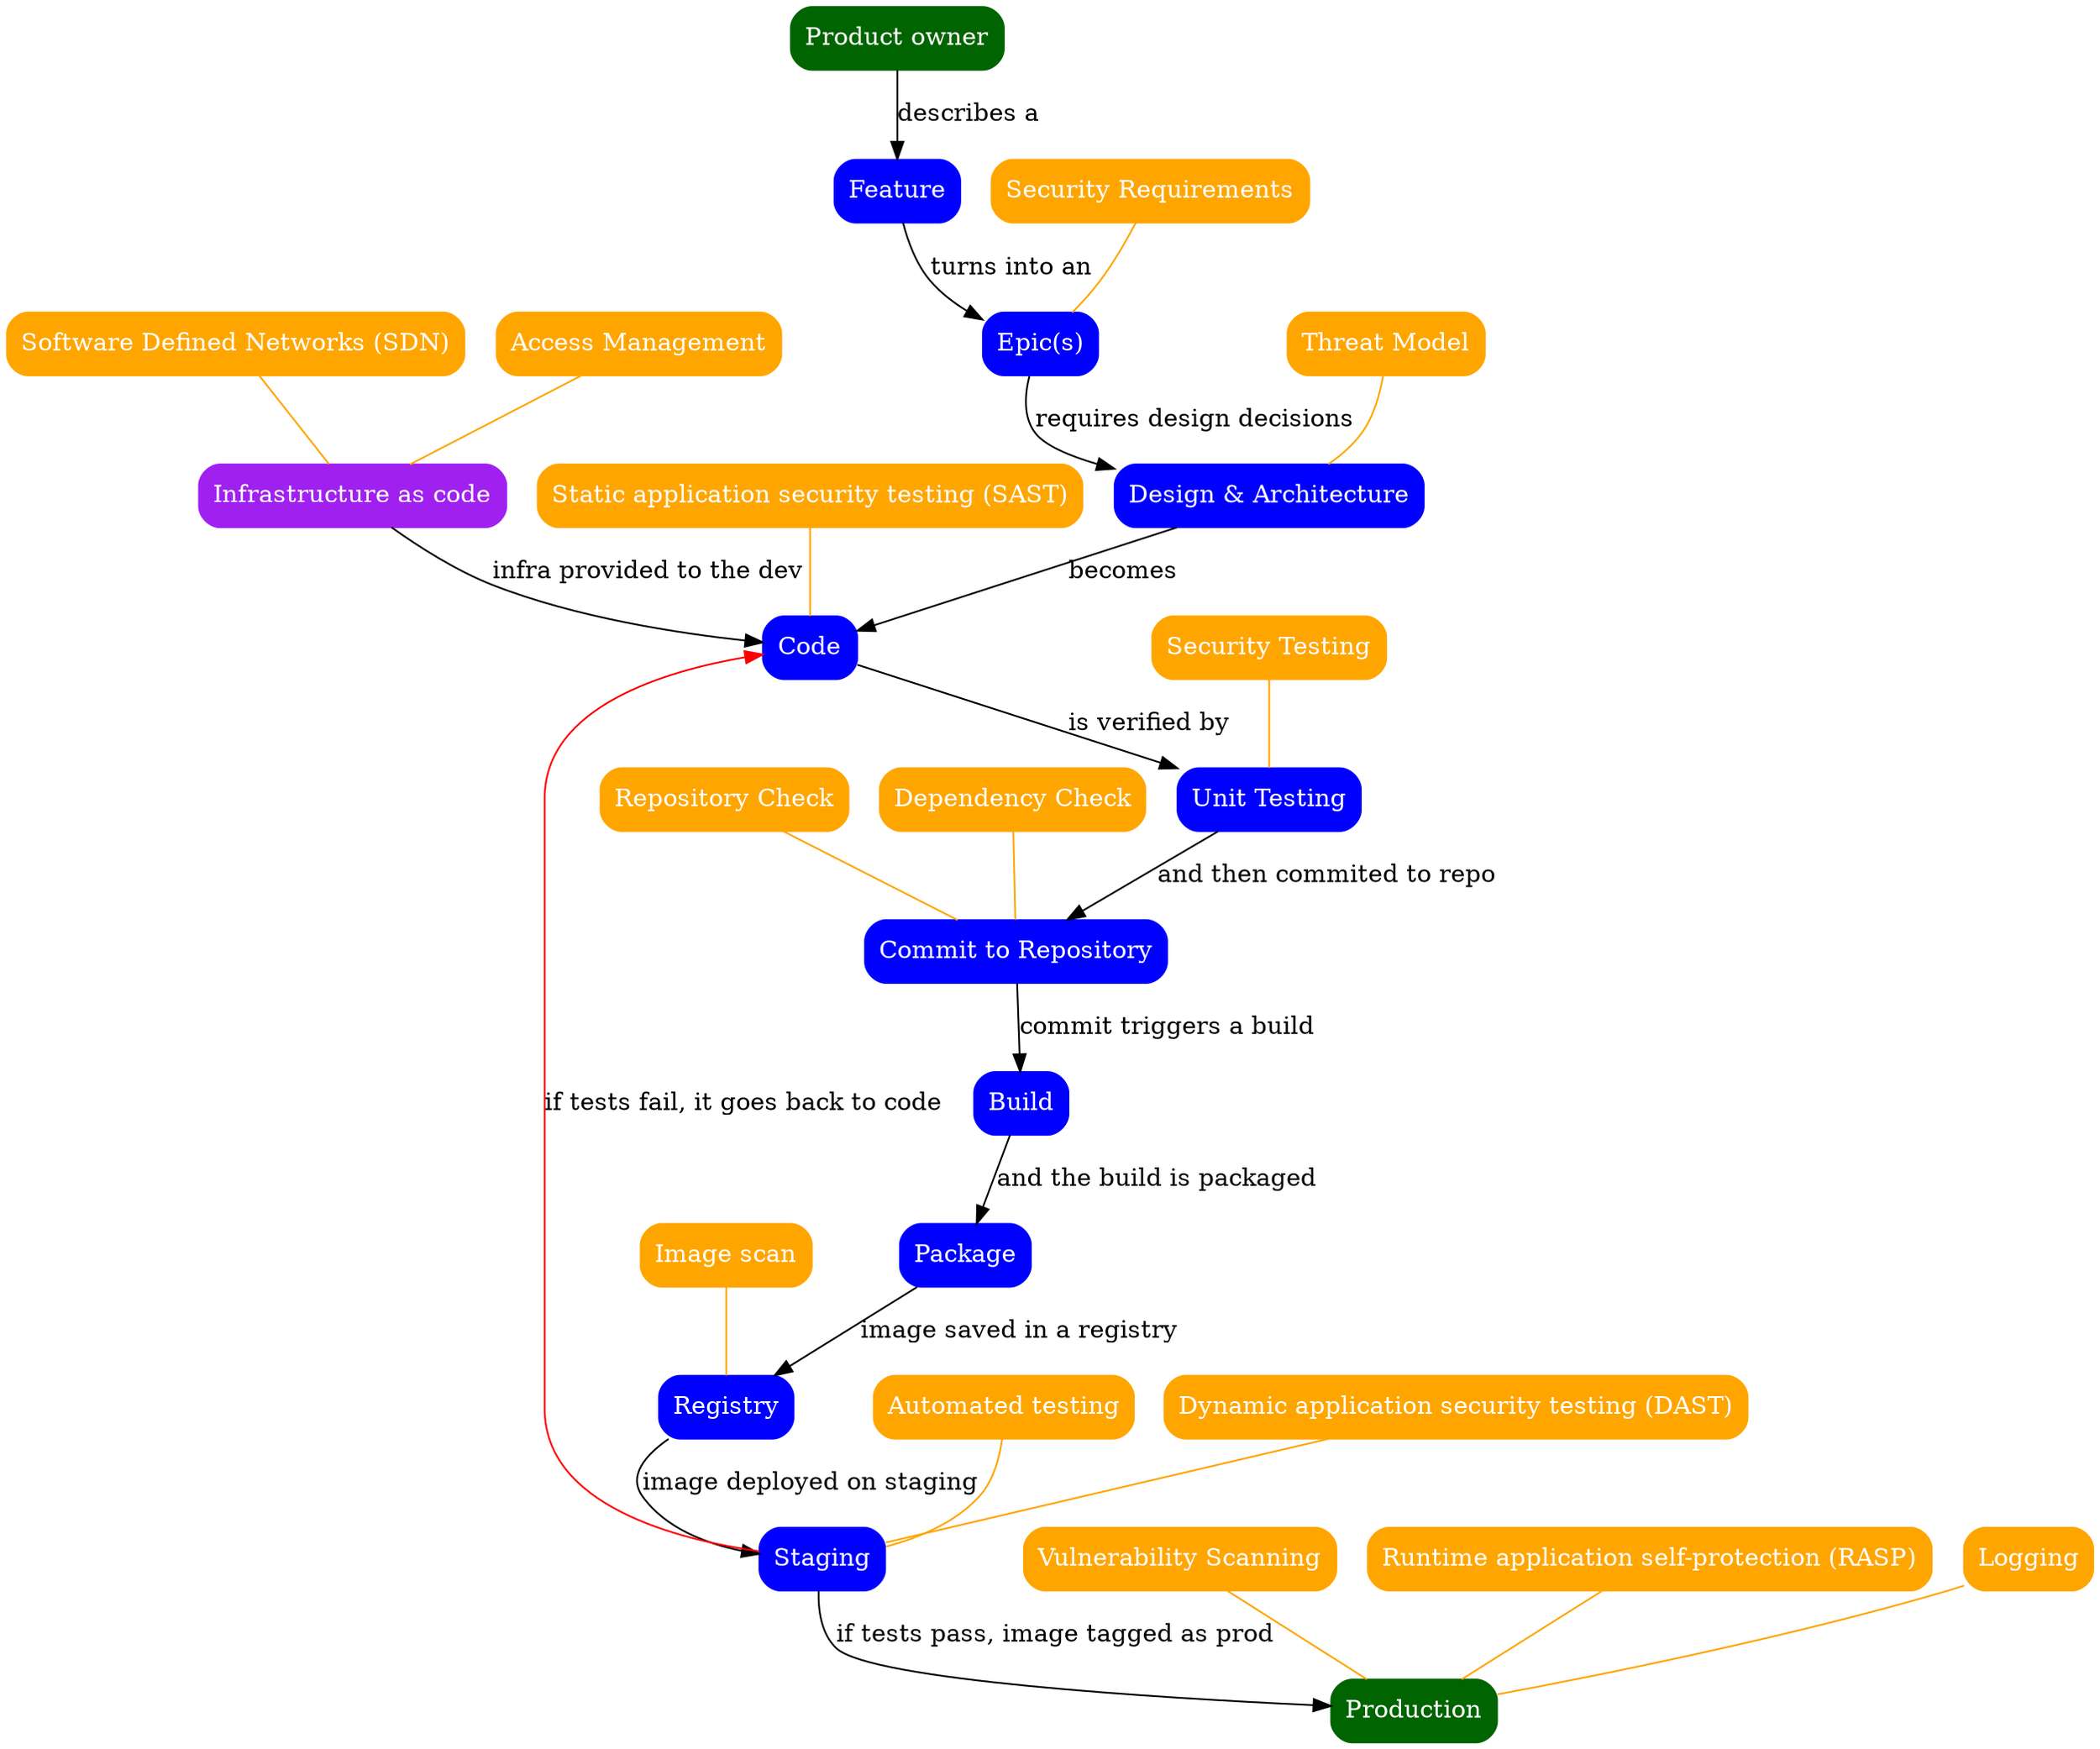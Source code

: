 digraph {
    fontname = "Calibri";
    product_owner[
        shape=box, 
        style="rounded,filled", 
        color=darkgreen, 
        fontcolor=white,
        label="Product owner"];
        
    feature[
        shape=box, 
        style="rounded,filled", 
        color=blue, 
        fontcolor=white,
        label="Feature";
    ]
    epic[
        shape=box, 
        style="rounded,filled", 
        color=blue, 
        fontcolor=white,
        label="Epic(s)";
    ]
    security_requirements[
        shape=Mrecord, 
        style="rounded,filled", 
        color=orange, 
        fontcolor=white,
        label="Security Requirements";
    ]
    design[
        shape=box, 
        style="rounded,filled", 
        color=blue, 
        fontcolor=white,
        label="Design & Architecture";
    ]
    threat_model[
        shape=box, 
        style="rounded,filled", 
        color=orange, 
        fontcolor=white,
        label="Threat Model";
    ]
    code[
        shape=box, 
        style="rounded,filled", 
        color=blue, 
        fontcolor=white,
        label="Code";
    ]
    sast[
        shape=box, 
        style="rounded,filled", 
        color=orange, 
        fontcolor=white,
        label="Static application security testing (SAST)";
    ]
    infrastructure_as_code[
        shape=box, 
        style="rounded,filled", 
        color=purple, 
        fontcolor=white,
        label="Infrastructure as code";
    ]
    access_management[
        shape=box, 
        style="rounded,filled", 
        color=orange, 
        fontcolor=white,
        label="Access Management";
    ]
    network_segregation[
        shape=box, 
        style="rounded,filled", 
        color=orange, 
        fontcolor=white,
        label="Software Defined Networks (SDN)";
    ]
    unit_testing[
        shape=box, 
        style="rounded,filled", 
        color=blue, 
        fontcolor=white,
        label="Unit Testing";
    ]
    security_testing[
        shape=box, 
        style="rounded,filled", 
        color=orange, 
        fontcolor=white,
        label="Security Testing";
    ]
    commit[
        shape=box, 
        style="rounded,filled", 
        color=blue, 
        fontcolor=white,
        label="Commit to Repository";
    ]
    repository_check[
        shape=box, 
        style="rounded,filled", 
        color=orange, 
        fontcolor=white,
        label="Repository Check";
    ]
    build[
        shape=box, 
        style="rounded,filled", 
        color=blue, 
        fontcolor=white,
        label="Build";
    ]
    dependency_check[
        shape=box, 
        style="rounded,filled", 
        color=orange, 
        fontcolor=white,
        label="Dependency Check";
    ]
    package[
        shape=box, 
        style="rounded,filled", 
        color=blue, 
        fontcolor=white,
        label="Package";
    ]
    registry[
        shape=box, 
        style="rounded,filled", 
        color=blue, 
        fontcolor=white,
        label="Registry";
    ]
    image_scan[
        shape=box, 
        style="rounded,filled", 
        color=orange, 
        fontcolor=white,
        label="Image scan";
    ]
    staging[
        shape=box, 
        style="rounded,filled", 
        color=blue, 
        fontcolor=white,
        label="Staging";
    ]
    automated_tests[
        shape=box, 
        style="rounded,filled", 
        color=orange, 
        fontcolor=white,
        label="Automated testing";
    ]
    dast[
        shape=box, 
        style="rounded,filled", 
        color=orange, 
        fontcolor=white,
        label="Dynamic application security testing (DAST)";
    ]
    production[
        shape=box, 
        style="rounded,filled", 
        color=darkgreen, 
        fontcolor=white,
        label="Production";
    ]
    vulnerability_scanning[
        shape=box, 
        style="rounded,filled", 
        color=orange, 
        fontcolor=white,
        label="Vulnerability Scanning";
    ]
    rasp[
        shape=box, 
        style="rounded,filled", 
        color=orange, 
        fontcolor=white,
        label="Runtime application self-protection (RASP)";
    ]
    logging[
        shape=box, 
        style="rounded,filled", 
        color=orange, 
        fontcolor=white,
        label="Logging";
    ]
    product_owner -> feature [label = "describes a "]
    feature -> epic [label = "turns into an"]
    security_requirements -> epic [color="orange", dir=none]
    epic -> design [label = "requires design decisions"]
    threat_model -> design [color="orange", dir=none]
    design -> code [ label = "becomes" ]
    sast -> code [color="orange", dir=none]
    infrastructure_as_code -> code [label = "infra provided to the dev"]
    access_management -> infrastructure_as_code [color="orange", dir=none]
    network_segregation -> infrastructure_as_code [color="orange", dir=none]
    code -> unit_testing [ label = "is verified by" ]
    security_testing -> unit_testing [ color="orange", dir=none]
    unit_testing -> commit [ label = "and then commited to repo"]
    repository_check -> commit [ color="orange", dir=none]
    commit -> build [ label = "commit triggers a build"]
    dependency_check -> commit [ color="orange", dir=none]
    build -> package [ label = "and the build is packaged" ]
    package -> registry [ label = "image saved in a registry" ]
    image_scan -> registry [ color="orange", dir=none ]
    registry -> staging [ label = "image deployed on staging"]
    automated_tests -> staging [ color="orange", dir=none]
    dast -> staging [ color="orange", dir=none]
    staging -> production [label = "if tests pass, image tagged as prod"]
    staging -> code [label = "if tests fail, it goes back to code", color="red" ]
    vulnerability_scanning -> production [ color="orange", dir=none]
    rasp -> production [ color="orange", dir=none]
    logging -> production [ color="orange", dir=none]
}